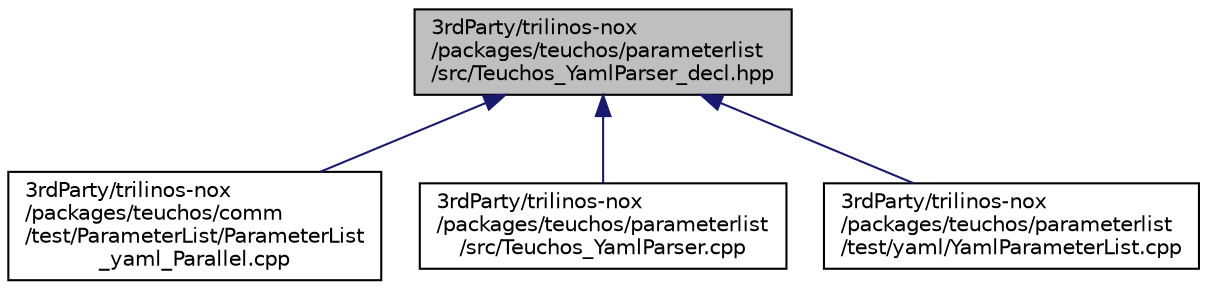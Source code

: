 digraph "3rdParty/trilinos-nox/packages/teuchos/parameterlist/src/Teuchos_YamlParser_decl.hpp"
{
  edge [fontname="Helvetica",fontsize="10",labelfontname="Helvetica",labelfontsize="10"];
  node [fontname="Helvetica",fontsize="10",shape=record];
  Node63 [label="3rdParty/trilinos-nox\l/packages/teuchos/parameterlist\l/src/Teuchos_YamlParser_decl.hpp",height=0.2,width=0.4,color="black", fillcolor="grey75", style="filled", fontcolor="black"];
  Node63 -> Node64 [dir="back",color="midnightblue",fontsize="10",style="solid",fontname="Helvetica"];
  Node64 [label="3rdParty/trilinos-nox\l/packages/teuchos/comm\l/test/ParameterList/ParameterList\l_yaml_Parallel.cpp",height=0.2,width=0.4,color="black", fillcolor="white", style="filled",URL="$dc/d0f/_parameter_list__yaml___parallel_8cpp.html"];
  Node63 -> Node65 [dir="back",color="midnightblue",fontsize="10",style="solid",fontname="Helvetica"];
  Node65 [label="3rdParty/trilinos-nox\l/packages/teuchos/parameterlist\l/src/Teuchos_YamlParser.cpp",height=0.2,width=0.4,color="black", fillcolor="white", style="filled",URL="$d5/d9b/_teuchos___yaml_parser_8cpp.html"];
  Node63 -> Node66 [dir="back",color="midnightblue",fontsize="10",style="solid",fontname="Helvetica"];
  Node66 [label="3rdParty/trilinos-nox\l/packages/teuchos/parameterlist\l/test/yaml/YamlParameterList.cpp",height=0.2,width=0.4,color="black", fillcolor="white", style="filled",URL="$d9/d6e/_yaml_parameter_list_8cpp.html"];
}

